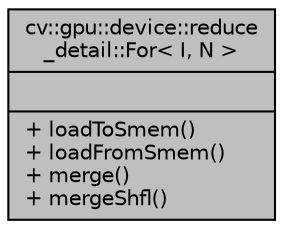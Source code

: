 digraph "cv::gpu::device::reduce_detail::For&lt; I, N &gt;"
{
 // LATEX_PDF_SIZE
  edge [fontname="Helvetica",fontsize="10",labelfontname="Helvetica",labelfontsize="10"];
  node [fontname="Helvetica",fontsize="10",shape=record];
  Node1 [label="{cv::gpu::device::reduce\l_detail::For\< I, N \>\n||+ loadToSmem()\l+ loadFromSmem()\l+ merge()\l+ mergeShfl()\l}",height=0.2,width=0.4,color="black", fillcolor="grey75", style="filled", fontcolor="black",tooltip=" "];
}
